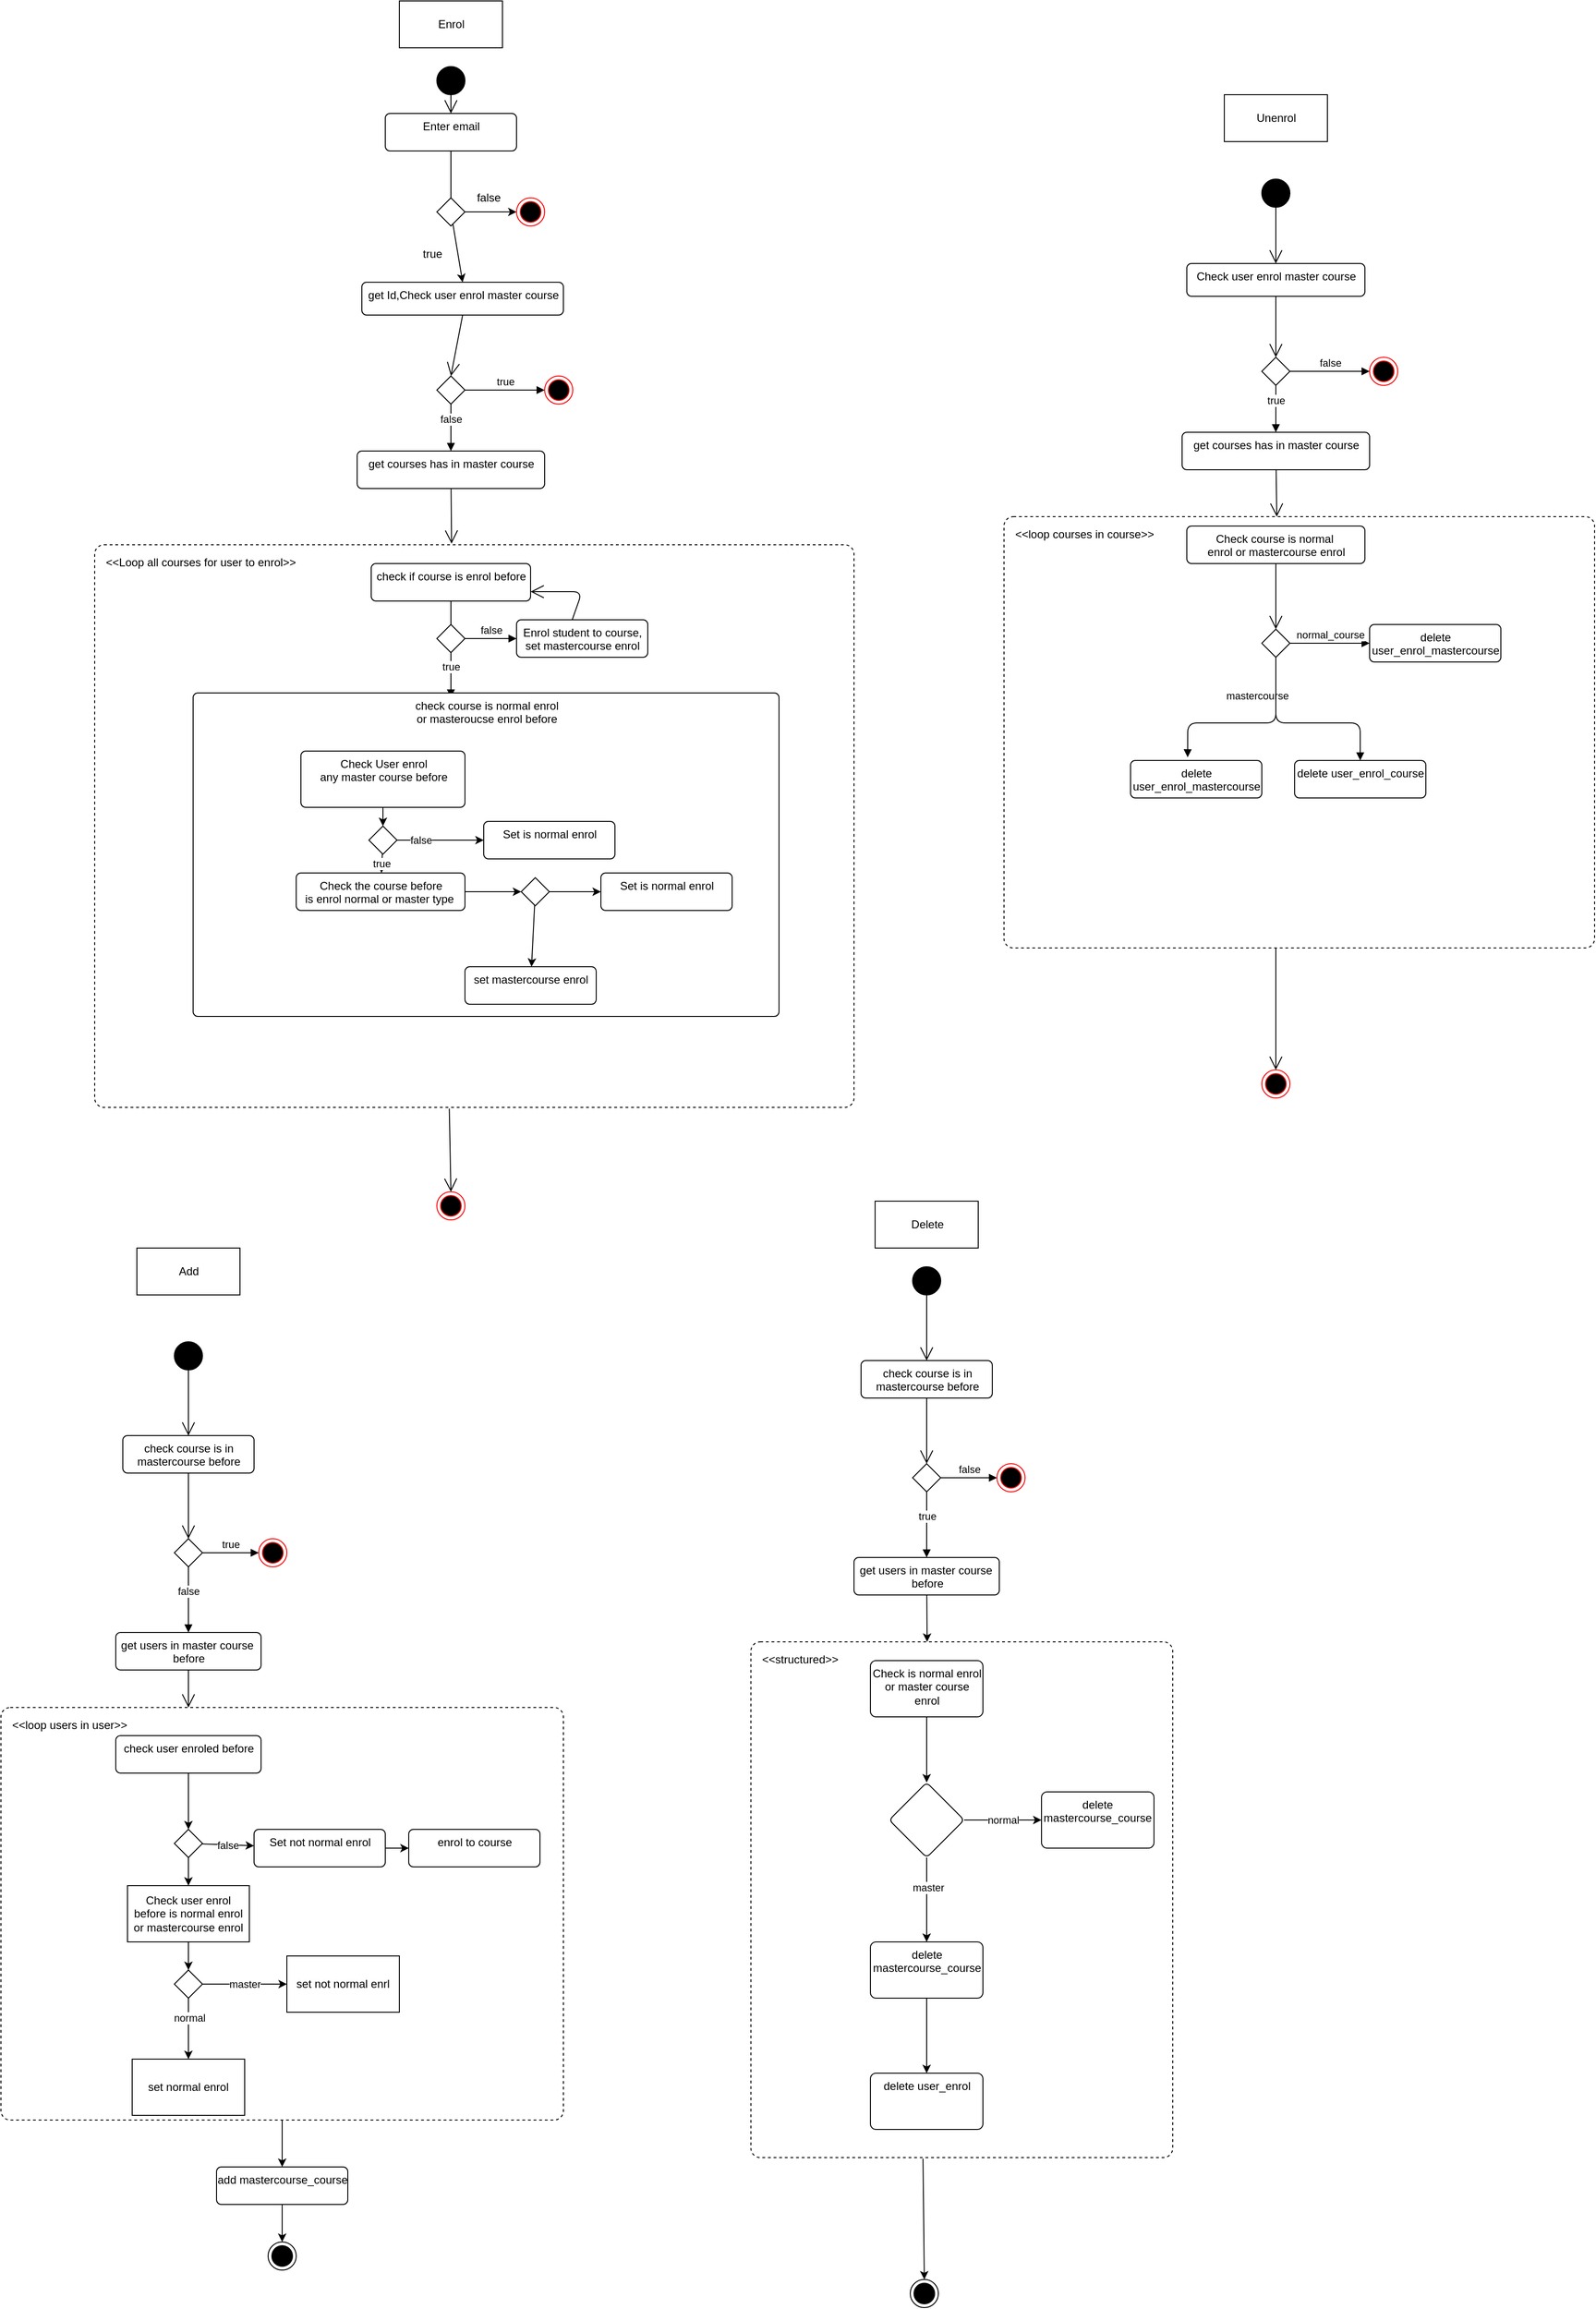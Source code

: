 <mxfile>
    <diagram id="n70AI5eSEe_6gZXPHGjq" name="Page-1">
        <mxGraphModel dx="1903" dy="1787" grid="1" gridSize="10" guides="1" tooltips="1" connect="1" arrows="1" fold="1" page="1" pageScale="1" pageWidth="850" pageHeight="1100" math="0" shadow="0">
            <root>
                <mxCell id="0"/>
                <mxCell id="1" parent="0"/>
                <mxCell id="168" style="edgeStyle=none;html=1;exitX=0.408;exitY=1.002;exitDx=0;exitDy=0;exitPerimeter=0;entryX=0.5;entryY=0;entryDx=0;entryDy=0;" parent="1" source="165" target="169" edge="1">
                    <mxGeometry relative="1" as="geometry">
                        <mxPoint x="860" y="2070" as="targetPoint"/>
                    </mxGeometry>
                </mxCell>
                <mxCell id="165" value="&amp;lt;&amp;lt;structured&amp;gt;&amp;gt;" style="dashed=1;rounded=1;absoluteArcSize=1;arcSize=20;html=1;verticalAlign=top;align=left;spacingTop=5;spacingLeft=10;" parent="1" vertex="1">
                    <mxGeometry x="640" y="1390" width="450" height="550" as="geometry"/>
                </mxCell>
                <mxCell id="161" value="" style="edgeStyle=none;html=1;exitX=0.5;exitY=1;exitDx=0;exitDy=0;entryX=0.5;entryY=0;entryDx=0;entryDy=0;" parent="1" source="131" target="162" edge="1">
                    <mxGeometry relative="1" as="geometry">
                        <mxPoint x="40" y="1890" as="targetPoint"/>
                    </mxGeometry>
                </mxCell>
                <mxCell id="131" value="&amp;lt;&amp;lt;loop users in user&amp;gt;&amp;gt;" style="dashed=1;rounded=1;absoluteArcSize=1;arcSize=20;html=1;verticalAlign=top;align=left;spacingTop=5;spacingLeft=10;" parent="1" vertex="1">
                    <mxGeometry x="-160" y="1460" width="600" height="440" as="geometry"/>
                </mxCell>
                <mxCell id="86" value="&amp;lt;&amp;lt;loop courses in course&amp;gt;&amp;gt;" style="dashed=1;rounded=1;absoluteArcSize=1;arcSize=20;html=1;verticalAlign=top;align=left;spacingTop=5;spacingLeft=10;" parent="1" vertex="1">
                    <mxGeometry x="910" y="190" width="630" height="460" as="geometry"/>
                </mxCell>
                <mxCell id="28" value="&amp;lt;&amp;lt;Loop all courses for user to enrol&amp;gt;&amp;gt;" style="dashed=1;rounded=1;absoluteArcSize=1;arcSize=20;html=1;verticalAlign=top;align=left;spacingTop=5;spacingLeft=10;" parent="1" vertex="1">
                    <mxGeometry x="-60" y="220" width="810" height="600" as="geometry"/>
                </mxCell>
                <mxCell id="2" value="" style="ellipse;fillColor=strokeColor;" parent="1" vertex="1">
                    <mxGeometry x="305" y="-290" width="30" height="30" as="geometry"/>
                </mxCell>
                <mxCell id="3" value="" style="endArrow=open;endFill=1;endSize=12;html=1;exitX=0.5;exitY=1;exitDx=0;exitDy=0;" parent="1" source="2" target="193" edge="1">
                    <mxGeometry width="160" relative="1" as="geometry">
                        <mxPoint x="290" y="240" as="sourcePoint"/>
                        <mxPoint x="320" y="-150" as="targetPoint"/>
                    </mxGeometry>
                </mxCell>
                <mxCell id="4" value="get courses has in master course" style="html=1;align=center;verticalAlign=top;rounded=1;absoluteArcSize=1;arcSize=10;dashed=0;" parent="1" vertex="1">
                    <mxGeometry x="220" y="120" width="200" height="40" as="geometry"/>
                </mxCell>
                <mxCell id="5" value="" style="endArrow=open;endFill=1;endSize=12;html=1;entryX=0.47;entryY=-0.002;entryDx=0;entryDy=0;entryPerimeter=0;" parent="1" source="4" target="28" edge="1">
                    <mxGeometry width="160" relative="1" as="geometry">
                        <mxPoint x="290" y="240" as="sourcePoint"/>
                        <mxPoint x="320" y="220" as="targetPoint"/>
                    </mxGeometry>
                </mxCell>
                <mxCell id="7" value="check if course is enrol before" style="html=1;align=center;verticalAlign=top;rounded=1;absoluteArcSize=1;arcSize=10;dashed=0;" parent="1" vertex="1">
                    <mxGeometry x="235" y="240" width="170" height="40" as="geometry"/>
                </mxCell>
                <mxCell id="11" value="false" style="html=1;verticalAlign=bottom;endArrow=block;exitX=1;exitY=0.5;exitDx=0;exitDy=0;" parent="1" source="9" edge="1" target="12">
                    <mxGeometry width="80" relative="1" as="geometry">
                        <mxPoint x="330" y="240" as="sourcePoint"/>
                        <mxPoint x="400" y="365" as="targetPoint"/>
                    </mxGeometry>
                </mxCell>
                <mxCell id="12" value="Enrol student to course,&lt;br&gt;set mastercourse enrol" style="html=1;align=center;verticalAlign=top;rounded=1;absoluteArcSize=1;arcSize=10;dashed=0;" parent="1" vertex="1">
                    <mxGeometry x="390" y="300" width="140" height="40" as="geometry"/>
                </mxCell>
                <mxCell id="13" value="" style="endArrow=open;endFill=1;endSize=12;html=1;exitX=0.425;exitY=-0.008;exitDx=0;exitDy=0;exitPerimeter=0;entryX=1;entryY=0.75;entryDx=0;entryDy=0;" parent="1" source="12" target="7" edge="1">
                    <mxGeometry width="160" relative="1" as="geometry">
                        <mxPoint x="290" y="240" as="sourcePoint"/>
                        <mxPoint x="460" y="250" as="targetPoint"/>
                        <Array as="points">
                            <mxPoint x="460" y="270"/>
                        </Array>
                    </mxGeometry>
                </mxCell>
                <mxCell id="15" value="true" style="html=1;verticalAlign=bottom;endArrow=block;exitX=0.5;exitY=1;exitDx=0;exitDy=0;entryX=0.44;entryY=0.014;entryDx=0;entryDy=0;entryPerimeter=0;" parent="1" source="9" edge="1" target="16">
                    <mxGeometry width="80" relative="1" as="geometry">
                        <mxPoint x="240" y="310" as="sourcePoint"/>
                        <mxPoint x="320" y="450" as="targetPoint"/>
                    </mxGeometry>
                </mxCell>
                <mxCell id="16" value="check course is normal enrol &lt;br&gt;or masteroucse enrol before" style="html=1;align=center;verticalAlign=top;rounded=1;absoluteArcSize=1;arcSize=10;dashed=0;" parent="1" vertex="1">
                    <mxGeometry x="45" y="378" width="625" height="345" as="geometry"/>
                </mxCell>
                <mxCell id="24" value="" style="endArrow=open;endFill=1;endSize=12;html=1;exitX=0.467;exitY=1.002;exitDx=0;exitDy=0;exitPerimeter=0;entryX=0.5;entryY=0;entryDx=0;entryDy=0;" parent="1" source="28" target="31" edge="1">
                    <mxGeometry width="160" relative="1" as="geometry">
                        <mxPoint x="320" y="750" as="sourcePoint"/>
                        <mxPoint x="318" y="910" as="targetPoint"/>
                    </mxGeometry>
                </mxCell>
                <mxCell id="31" value="" style="ellipse;html=1;shape=endState;fillColor=#000000;strokeColor=#ff0000;" parent="1" vertex="1">
                    <mxGeometry x="305" y="910" width="30" height="30" as="geometry"/>
                </mxCell>
                <mxCell id="32" value="get Id,Check user enrol master course" style="html=1;align=center;verticalAlign=top;rounded=1;absoluteArcSize=1;arcSize=10;dashed=0;" parent="1" vertex="1">
                    <mxGeometry x="225" y="-60" width="215" height="35" as="geometry"/>
                </mxCell>
                <mxCell id="33" value="" style="endArrow=open;endFill=1;endSize=12;html=1;entryX=0.5;entryY=0;entryDx=0;entryDy=0;exitX=0.5;exitY=1;exitDx=0;exitDy=0;" parent="1" source="32" target="36" edge="1">
                    <mxGeometry width="160" relative="1" as="geometry">
                        <mxPoint x="260" y="30" as="sourcePoint"/>
                        <mxPoint x="350" y="20" as="targetPoint"/>
                    </mxGeometry>
                </mxCell>
                <mxCell id="36" value="" style="rhombus;" parent="1" vertex="1">
                    <mxGeometry x="305" y="40" width="30" height="30" as="geometry"/>
                </mxCell>
                <mxCell id="37" value="true" style="html=1;verticalAlign=bottom;endArrow=block;exitX=1;exitY=0.5;exitDx=0;exitDy=0;entryX=0;entryY=0.5;entryDx=0;entryDy=0;" parent="1" source="36" target="38" edge="1">
                    <mxGeometry width="80" relative="1" as="geometry">
                        <mxPoint x="260" y="190" as="sourcePoint"/>
                        <mxPoint x="450" y="30" as="targetPoint"/>
                    </mxGeometry>
                </mxCell>
                <mxCell id="38" value="" style="ellipse;html=1;shape=endState;fillColor=#000000;strokeColor=#ff0000;" parent="1" vertex="1">
                    <mxGeometry x="420" y="40" width="30" height="30" as="geometry"/>
                </mxCell>
                <mxCell id="39" value="false" style="html=1;verticalAlign=bottom;endArrow=block;exitX=0.5;exitY=1;exitDx=0;exitDy=0;entryX=0.5;entryY=0;entryDx=0;entryDy=0;" parent="1" source="36" target="4" edge="1">
                    <mxGeometry width="80" relative="1" as="geometry">
                        <mxPoint x="260" y="190" as="sourcePoint"/>
                        <mxPoint x="340" y="190" as="targetPoint"/>
                    </mxGeometry>
                </mxCell>
                <mxCell id="42" value="Enrol" style="html=1;" parent="1" vertex="1">
                    <mxGeometry x="265" y="-360" width="110" height="50" as="geometry"/>
                </mxCell>
                <mxCell id="47" value="" style="ellipse;fillColor=strokeColor;" parent="1" vertex="1">
                    <mxGeometry x="1185" y="-170" width="30" height="30" as="geometry"/>
                </mxCell>
                <mxCell id="48" value="" style="endArrow=open;endFill=1;endSize=12;html=1;exitX=0.5;exitY=1;exitDx=0;exitDy=0;entryX=0.5;entryY=0;entryDx=0;entryDy=0;" parent="1" source="47" target="69" edge="1">
                    <mxGeometry width="160" relative="1" as="geometry">
                        <mxPoint x="1170" y="220" as="sourcePoint"/>
                        <mxPoint x="1000" y="115" as="targetPoint"/>
                    </mxGeometry>
                </mxCell>
                <mxCell id="49" value="get courses has in master course" style="html=1;align=center;verticalAlign=top;rounded=1;absoluteArcSize=1;arcSize=10;dashed=0;" parent="1" vertex="1">
                    <mxGeometry x="1100" y="100" width="200" height="40" as="geometry"/>
                </mxCell>
                <mxCell id="50" value="" style="endArrow=open;endFill=1;endSize=12;html=1;" parent="1" source="49" edge="1">
                    <mxGeometry width="160" relative="1" as="geometry">
                        <mxPoint x="1170" y="220" as="sourcePoint"/>
                        <mxPoint x="1201" y="190" as="targetPoint"/>
                    </mxGeometry>
                </mxCell>
                <mxCell id="65" value="" style="endArrow=open;endFill=1;endSize=12;html=1;entryX=0.5;entryY=0;entryDx=0;entryDy=0;" parent="1" target="68" edge="1">
                    <mxGeometry width="160" relative="1" as="geometry">
                        <mxPoint x="1200" y="650" as="sourcePoint"/>
                        <mxPoint x="1198" y="633.8" as="targetPoint"/>
                    </mxGeometry>
                </mxCell>
                <mxCell id="68" value="" style="ellipse;html=1;shape=endState;fillColor=#000000;strokeColor=#ff0000;" parent="1" vertex="1">
                    <mxGeometry x="1185" y="780" width="30" height="30" as="geometry"/>
                </mxCell>
                <mxCell id="69" value="Check user enrol master course" style="html=1;align=center;verticalAlign=top;rounded=1;absoluteArcSize=1;arcSize=10;dashed=0;" parent="1" vertex="1">
                    <mxGeometry x="1105" y="-80" width="190" height="35" as="geometry"/>
                </mxCell>
                <mxCell id="70" value="" style="endArrow=open;endFill=1;endSize=12;html=1;entryX=0.5;entryY=0;entryDx=0;entryDy=0;exitX=0.5;exitY=1;exitDx=0;exitDy=0;" parent="1" source="69" target="71" edge="1">
                    <mxGeometry width="160" relative="1" as="geometry">
                        <mxPoint x="1140" y="10" as="sourcePoint"/>
                        <mxPoint x="1230" as="targetPoint"/>
                    </mxGeometry>
                </mxCell>
                <mxCell id="71" value="" style="rhombus;" parent="1" vertex="1">
                    <mxGeometry x="1185" y="20" width="30" height="30" as="geometry"/>
                </mxCell>
                <mxCell id="72" value="false" style="html=1;verticalAlign=bottom;endArrow=block;exitX=1;exitY=0.5;exitDx=0;exitDy=0;entryX=0;entryY=0.5;entryDx=0;entryDy=0;" parent="1" source="71" target="73" edge="1">
                    <mxGeometry width="80" relative="1" as="geometry">
                        <mxPoint x="1140" y="170" as="sourcePoint"/>
                        <mxPoint x="1330" y="10" as="targetPoint"/>
                    </mxGeometry>
                </mxCell>
                <mxCell id="73" value="" style="ellipse;html=1;shape=endState;fillColor=#000000;strokeColor=#ff0000;" parent="1" vertex="1">
                    <mxGeometry x="1300" y="20" width="30" height="30" as="geometry"/>
                </mxCell>
                <mxCell id="74" value="true" style="html=1;verticalAlign=bottom;endArrow=block;exitX=0.5;exitY=1;exitDx=0;exitDy=0;entryX=0.5;entryY=0;entryDx=0;entryDy=0;" parent="1" source="71" target="49" edge="1">
                    <mxGeometry width="80" relative="1" as="geometry">
                        <mxPoint x="1140" y="170" as="sourcePoint"/>
                        <mxPoint x="1200" y="80" as="targetPoint"/>
                    </mxGeometry>
                </mxCell>
                <mxCell id="75" value="Unenrol" style="html=1;" parent="1" vertex="1">
                    <mxGeometry x="1145" y="-260" width="110" height="50" as="geometry"/>
                </mxCell>
                <mxCell id="76" value="Check course is normal&amp;nbsp;&lt;br&gt;enrol or mastercourse enrol" style="html=1;align=center;verticalAlign=top;rounded=1;absoluteArcSize=1;arcSize=10;dashed=0;" parent="1" vertex="1">
                    <mxGeometry x="1105" y="200" width="190" height="40" as="geometry"/>
                </mxCell>
                <mxCell id="77" value="" style="rhombus;" parent="1" vertex="1">
                    <mxGeometry x="1185" y="310" width="30" height="30" as="geometry"/>
                </mxCell>
                <mxCell id="78" value="" style="endArrow=open;endFill=1;endSize=12;html=1;exitX=0.5;exitY=1;exitDx=0;exitDy=0;entryX=0.5;entryY=0;entryDx=0;entryDy=0;" parent="1" source="76" target="77" edge="1">
                    <mxGeometry width="160" relative="1" as="geometry">
                        <mxPoint x="1090" y="280" as="sourcePoint"/>
                        <mxPoint x="1250" y="280" as="targetPoint"/>
                    </mxGeometry>
                </mxCell>
                <mxCell id="79" value="normal_course" style="html=1;verticalAlign=bottom;endArrow=block;exitX=1;exitY=0.5;exitDx=0;exitDy=0;" parent="1" source="77" edge="1">
                    <mxGeometry width="80" relative="1" as="geometry">
                        <mxPoint x="1130" y="280" as="sourcePoint"/>
                        <mxPoint x="1300" y="325" as="targetPoint"/>
                    </mxGeometry>
                </mxCell>
                <mxCell id="80" value="mastercourse" style="html=1;verticalAlign=bottom;endArrow=block;exitX=0.5;exitY=1;exitDx=0;exitDy=0;entryX=0.435;entryY=-0.083;entryDx=0;entryDy=0;entryPerimeter=0;" parent="1" source="77" target="81" edge="1">
                    <mxGeometry x="-0.103" y="-20" width="80" relative="1" as="geometry">
                        <mxPoint x="1130" y="280" as="sourcePoint"/>
                        <mxPoint x="1090" y="410" as="targetPoint"/>
                        <Array as="points">
                            <mxPoint x="1200" y="410"/>
                            <mxPoint x="1106" y="410"/>
                        </Array>
                        <mxPoint as="offset"/>
                    </mxGeometry>
                </mxCell>
                <mxCell id="81" value="delete &lt;br&gt;user_enrol_mastercourse" style="html=1;align=center;verticalAlign=top;rounded=1;absoluteArcSize=1;arcSize=10;dashed=0;" parent="1" vertex="1">
                    <mxGeometry x="1045" y="450" width="140" height="40" as="geometry"/>
                </mxCell>
                <mxCell id="82" value="delete &lt;br&gt;user_enrol_mastercourse" style="html=1;align=center;verticalAlign=top;rounded=1;absoluteArcSize=1;arcSize=10;dashed=0;" parent="1" vertex="1">
                    <mxGeometry x="1300" y="305" width="140" height="40" as="geometry"/>
                </mxCell>
                <mxCell id="83" value="delete user_enrol_course" style="html=1;align=center;verticalAlign=top;rounded=1;absoluteArcSize=1;arcSize=10;dashed=0;" parent="1" vertex="1">
                    <mxGeometry x="1220" y="450" width="140" height="40" as="geometry"/>
                </mxCell>
                <mxCell id="85" value="" style="html=1;verticalAlign=bottom;endArrow=block;entryX=0.5;entryY=0;entryDx=0;entryDy=0;" parent="1" target="83" edge="1">
                    <mxGeometry x="-0.103" y="-20" width="80" relative="1" as="geometry">
                        <mxPoint x="1200" y="340" as="sourcePoint"/>
                        <mxPoint x="1115.9" y="456.68" as="targetPoint"/>
                        <Array as="points">
                            <mxPoint x="1200" y="410"/>
                            <mxPoint x="1290" y="410"/>
                        </Array>
                        <mxPoint as="offset"/>
                    </mxGeometry>
                </mxCell>
                <mxCell id="92" value="" style="ellipse;fillColor=strokeColor;" parent="1" vertex="1">
                    <mxGeometry x="25" y="1070" width="30" height="30" as="geometry"/>
                </mxCell>
                <mxCell id="94" value="" style="endArrow=open;endFill=1;endSize=12;html=1;exitX=0.5;exitY=1;exitDx=0;exitDy=0;" parent="1" source="92" edge="1">
                    <mxGeometry width="160" relative="1" as="geometry">
                        <mxPoint x="215" y="1180" as="sourcePoint"/>
                        <mxPoint x="40" y="1170" as="targetPoint"/>
                    </mxGeometry>
                </mxCell>
                <mxCell id="95" value="check course is in &lt;br&gt;mastercourse before" style="html=1;align=center;verticalAlign=top;rounded=1;absoluteArcSize=1;arcSize=10;dashed=0;" parent="1" vertex="1">
                    <mxGeometry x="-30" y="1170" width="140" height="40" as="geometry"/>
                </mxCell>
                <mxCell id="96" value="" style="endArrow=open;endFill=1;endSize=12;html=1;exitX=0.5;exitY=1;exitDx=0;exitDy=0;" parent="1" source="95" edge="1">
                    <mxGeometry width="160" relative="1" as="geometry">
                        <mxPoint x="215" y="1180" as="sourcePoint"/>
                        <mxPoint x="40" y="1280" as="targetPoint"/>
                    </mxGeometry>
                </mxCell>
                <mxCell id="97" value="" style="rhombus;" parent="1" vertex="1">
                    <mxGeometry x="25" y="1280" width="30" height="30" as="geometry"/>
                </mxCell>
                <mxCell id="98" value="true" style="html=1;verticalAlign=bottom;endArrow=block;exitX=1;exitY=0.5;exitDx=0;exitDy=0;" parent="1" source="97" edge="1">
                    <mxGeometry width="80" relative="1" as="geometry">
                        <mxPoint x="115" y="1240" as="sourcePoint"/>
                        <mxPoint x="115" y="1295" as="targetPoint"/>
                    </mxGeometry>
                </mxCell>
                <mxCell id="99" value="" style="ellipse;html=1;shape=endState;fillColor=#000000;strokeColor=#ff0000;" parent="1" vertex="1">
                    <mxGeometry x="115" y="1280" width="30" height="30" as="geometry"/>
                </mxCell>
                <mxCell id="100" value="false" style="html=1;verticalAlign=bottom;endArrow=block;exitX=0.5;exitY=1;exitDx=0;exitDy=0;" parent="1" source="97" edge="1">
                    <mxGeometry width="80" relative="1" as="geometry">
                        <mxPoint x="115" y="1240" as="sourcePoint"/>
                        <mxPoint x="40" y="1380" as="targetPoint"/>
                    </mxGeometry>
                </mxCell>
                <mxCell id="101" value="get users in master course&amp;nbsp;&lt;br&gt;before" style="html=1;align=center;verticalAlign=top;rounded=1;absoluteArcSize=1;arcSize=10;dashed=0;" parent="1" vertex="1">
                    <mxGeometry x="-37.5" y="1380" width="155" height="40" as="geometry"/>
                </mxCell>
                <mxCell id="102" value="" style="endArrow=open;endFill=1;endSize=12;html=1;exitX=0.5;exitY=1;exitDx=0;exitDy=0;" parent="1" source="101" edge="1">
                    <mxGeometry width="160" relative="1" as="geometry">
                        <mxPoint x="75" y="1390" as="sourcePoint"/>
                        <mxPoint x="40" y="1460" as="targetPoint"/>
                    </mxGeometry>
                </mxCell>
                <mxCell id="118" style="edgeStyle=none;html=1;entryX=0.5;entryY=0;entryDx=0;entryDy=0;" parent="1" source="114" target="115" edge="1">
                    <mxGeometry relative="1" as="geometry"/>
                </mxCell>
                <mxCell id="114" value="check user enroled before" style="html=1;align=center;verticalAlign=top;rounded=1;absoluteArcSize=1;arcSize=10;dashed=0;" parent="1" vertex="1">
                    <mxGeometry x="-37.5" y="1490" width="155" height="40" as="geometry"/>
                </mxCell>
                <mxCell id="122" value="false" style="edgeStyle=none;html=1;" parent="1" source="115" target="124" edge="1">
                    <mxGeometry relative="1" as="geometry">
                        <mxPoint x="40" y="1680" as="targetPoint"/>
                    </mxGeometry>
                </mxCell>
                <mxCell id="178" value="" style="edgeStyle=none;html=1;" parent="1" source="115" target="177" edge="1">
                    <mxGeometry relative="1" as="geometry"/>
                </mxCell>
                <mxCell id="115" value="" style="rhombus;" parent="1" vertex="1">
                    <mxGeometry x="25" y="1590" width="30" height="30" as="geometry"/>
                </mxCell>
                <mxCell id="129" style="edgeStyle=none;html=1;entryX=0;entryY=0.5;entryDx=0;entryDy=0;exitX=1;exitY=0.5;exitDx=0;exitDy=0;" parent="1" source="124" target="127" edge="1">
                    <mxGeometry relative="1" as="geometry"/>
                </mxCell>
                <mxCell id="124" value="Set not normal enrol" style="html=1;align=center;verticalAlign=top;rounded=1;absoluteArcSize=1;arcSize=10;dashed=0;" parent="1" vertex="1">
                    <mxGeometry x="110" y="1590" width="140" height="40" as="geometry"/>
                </mxCell>
                <mxCell id="127" value="enrol to course" style="html=1;align=center;verticalAlign=top;rounded=1;absoluteArcSize=1;arcSize=10;dashed=0;" parent="1" vertex="1">
                    <mxGeometry x="275" y="1590" width="140" height="40" as="geometry"/>
                </mxCell>
                <mxCell id="133" value="" style="ellipse;fillColor=strokeColor;" parent="1" vertex="1">
                    <mxGeometry x="812.5" y="990" width="30" height="30" as="geometry"/>
                </mxCell>
                <mxCell id="134" value="" style="endArrow=open;endFill=1;endSize=12;html=1;exitX=0.5;exitY=1;exitDx=0;exitDy=0;" parent="1" source="133" edge="1">
                    <mxGeometry width="160" relative="1" as="geometry">
                        <mxPoint x="1002.5" y="1100" as="sourcePoint"/>
                        <mxPoint x="827.5" y="1090" as="targetPoint"/>
                    </mxGeometry>
                </mxCell>
                <mxCell id="135" value="check course is in &lt;br&gt;mastercourse before" style="html=1;align=center;verticalAlign=top;rounded=1;absoluteArcSize=1;arcSize=10;dashed=0;" parent="1" vertex="1">
                    <mxGeometry x="757.5" y="1090" width="140" height="40" as="geometry"/>
                </mxCell>
                <mxCell id="136" value="" style="endArrow=open;endFill=1;endSize=12;html=1;exitX=0.5;exitY=1;exitDx=0;exitDy=0;" parent="1" source="135" edge="1">
                    <mxGeometry width="160" relative="1" as="geometry">
                        <mxPoint x="1002.5" y="1100" as="sourcePoint"/>
                        <mxPoint x="827.5" y="1200" as="targetPoint"/>
                    </mxGeometry>
                </mxCell>
                <mxCell id="137" value="" style="rhombus;" parent="1" vertex="1">
                    <mxGeometry x="812.5" y="1200" width="30" height="30" as="geometry"/>
                </mxCell>
                <mxCell id="138" value="false" style="html=1;verticalAlign=bottom;endArrow=block;exitX=1;exitY=0.5;exitDx=0;exitDy=0;" parent="1" source="137" edge="1">
                    <mxGeometry width="80" relative="1" as="geometry">
                        <mxPoint x="902.5" y="1160" as="sourcePoint"/>
                        <mxPoint x="902.5" y="1215" as="targetPoint"/>
                    </mxGeometry>
                </mxCell>
                <mxCell id="139" value="" style="ellipse;html=1;shape=endState;fillColor=#000000;strokeColor=#ff0000;" parent="1" vertex="1">
                    <mxGeometry x="902.5" y="1200" width="30" height="30" as="geometry"/>
                </mxCell>
                <mxCell id="140" value="true" style="html=1;verticalAlign=bottom;endArrow=block;exitX=0.5;exitY=1;exitDx=0;exitDy=0;" parent="1" source="137" edge="1">
                    <mxGeometry width="80" relative="1" as="geometry">
                        <mxPoint x="902.5" y="1160" as="sourcePoint"/>
                        <mxPoint x="827.5" y="1300" as="targetPoint"/>
                    </mxGeometry>
                </mxCell>
                <mxCell id="144" value="" style="edgeStyle=none;html=1;" parent="1" source="141" edge="1">
                    <mxGeometry relative="1" as="geometry">
                        <mxPoint x="828" y="1390" as="targetPoint"/>
                    </mxGeometry>
                </mxCell>
                <mxCell id="141" value="get users in master course&amp;nbsp;&lt;br&gt;before" style="html=1;align=center;verticalAlign=top;rounded=1;absoluteArcSize=1;arcSize=10;dashed=0;" parent="1" vertex="1">
                    <mxGeometry x="750" y="1300" width="155" height="40" as="geometry"/>
                </mxCell>
                <mxCell id="146" value="" style="edgeStyle=none;html=1;" parent="1" source="143" target="145" edge="1">
                    <mxGeometry relative="1" as="geometry"/>
                </mxCell>
                <mxCell id="143" value="Check is normal enrol or master course enrol" style="whiteSpace=wrap;html=1;verticalAlign=top;fillColor=rgb(255, 255, 255);rounded=1;arcSize=10;dashed=0;" parent="1" vertex="1">
                    <mxGeometry x="767.5" y="1410" width="120" height="60" as="geometry"/>
                </mxCell>
                <mxCell id="148" value="normal" style="edgeStyle=none;html=1;" parent="1" source="145" target="147" edge="1">
                    <mxGeometry relative="1" as="geometry"/>
                </mxCell>
                <mxCell id="150" value="" style="edgeStyle=none;html=1;" parent="1" source="145" target="149" edge="1">
                    <mxGeometry relative="1" as="geometry"/>
                </mxCell>
                <mxCell id="152" value="master" style="edgeLabel;html=1;align=center;verticalAlign=middle;resizable=0;points=[];" parent="150" vertex="1" connectable="0">
                    <mxGeometry x="-0.284" y="1" relative="1" as="geometry">
                        <mxPoint as="offset"/>
                    </mxGeometry>
                </mxCell>
                <mxCell id="145" value="" style="rhombus;whiteSpace=wrap;html=1;verticalAlign=top;fillColor=rgb(255, 255, 255);rounded=1;arcSize=10;dashed=0;" parent="1" vertex="1">
                    <mxGeometry x="787.5" y="1540" width="80" height="80" as="geometry"/>
                </mxCell>
                <mxCell id="147" value="delete mastercourse_course" style="whiteSpace=wrap;html=1;verticalAlign=top;fillColor=rgb(255, 255, 255);rounded=1;arcSize=10;dashed=0;" parent="1" vertex="1">
                    <mxGeometry x="950" y="1550" width="120" height="60" as="geometry"/>
                </mxCell>
                <mxCell id="155" value="" style="edgeStyle=none;html=1;" parent="1" source="149" target="154" edge="1">
                    <mxGeometry relative="1" as="geometry"/>
                </mxCell>
                <mxCell id="149" value="delete mastercourse_course" style="whiteSpace=wrap;html=1;verticalAlign=top;fillColor=rgb(255, 255, 255);rounded=1;arcSize=10;dashed=0;" parent="1" vertex="1">
                    <mxGeometry x="767.5" y="1710" width="120" height="60" as="geometry"/>
                </mxCell>
                <mxCell id="154" value="delete user_enrol" style="whiteSpace=wrap;html=1;verticalAlign=top;fillColor=rgb(255, 255, 255);rounded=1;arcSize=10;dashed=0;" parent="1" vertex="1">
                    <mxGeometry x="767.5" y="1850" width="120" height="60" as="geometry"/>
                </mxCell>
                <mxCell id="163" style="edgeStyle=none;html=1;entryX=0.5;entryY=0;entryDx=0;entryDy=0;" parent="1" source="162" target="164" edge="1">
                    <mxGeometry relative="1" as="geometry">
                        <mxPoint x="40" y="1990" as="targetPoint"/>
                    </mxGeometry>
                </mxCell>
                <mxCell id="162" value="add mastercourse_course" style="html=1;align=center;verticalAlign=top;rounded=1;absoluteArcSize=1;arcSize=10;dashed=0;" parent="1" vertex="1">
                    <mxGeometry x="70" y="1950" width="140" height="40" as="geometry"/>
                </mxCell>
                <mxCell id="164" value="" style="ellipse;html=1;shape=endState;fillColor=strokeColor;" parent="1" vertex="1">
                    <mxGeometry x="125" y="2030" width="30" height="30" as="geometry"/>
                </mxCell>
                <mxCell id="169" value="" style="ellipse;html=1;shape=endState;fillColor=strokeColor;" parent="1" vertex="1">
                    <mxGeometry x="810" y="2070" width="30" height="30" as="geometry"/>
                </mxCell>
                <mxCell id="171" value="Add" style="html=1;" parent="1" vertex="1">
                    <mxGeometry x="-15" y="970" width="110" height="50" as="geometry"/>
                </mxCell>
                <mxCell id="172" value="Delete" style="html=1;" parent="1" vertex="1">
                    <mxGeometry x="772.5" y="920" width="110" height="50" as="geometry"/>
                </mxCell>
                <mxCell id="180" value="" style="edgeStyle=none;html=1;" parent="1" source="177" target="179" edge="1">
                    <mxGeometry relative="1" as="geometry"/>
                </mxCell>
                <mxCell id="177" value="Check user enrol before is normal enrol or mastercourse enrol" style="whiteSpace=wrap;html=1;fillColor=rgb(255, 255, 255);" parent="1" vertex="1">
                    <mxGeometry x="-25" y="1650" width="130" height="60" as="geometry"/>
                </mxCell>
                <mxCell id="187" value="master" style="edgeStyle=none;html=1;" parent="1" source="179" target="186" edge="1">
                    <mxGeometry relative="1" as="geometry"/>
                </mxCell>
                <mxCell id="189" value="" style="edgeStyle=none;html=1;" parent="1" source="179" target="188" edge="1">
                    <mxGeometry relative="1" as="geometry"/>
                </mxCell>
                <mxCell id="192" value="normal" style="edgeLabel;html=1;align=center;verticalAlign=middle;resizable=0;points=[];" parent="189" vertex="1" connectable="0">
                    <mxGeometry x="-0.35" y="1" relative="1" as="geometry">
                        <mxPoint as="offset"/>
                    </mxGeometry>
                </mxCell>
                <mxCell id="179" value="" style="rhombus;whiteSpace=wrap;html=1;fillColor=rgb(255, 255, 255);" parent="1" vertex="1">
                    <mxGeometry x="25" y="1740" width="30" height="30" as="geometry"/>
                </mxCell>
                <mxCell id="186" value="set not normal enrl" style="whiteSpace=wrap;html=1;fillColor=rgb(255, 255, 255);" parent="1" vertex="1">
                    <mxGeometry x="145" y="1725" width="120" height="60" as="geometry"/>
                </mxCell>
                <mxCell id="188" value="set normal enrol" style="whiteSpace=wrap;html=1;fillColor=rgb(255, 255, 255);" parent="1" vertex="1">
                    <mxGeometry x="-20" y="1835" width="120" height="60" as="geometry"/>
                </mxCell>
                <mxCell id="194" style="edgeStyle=none;html=1;startArrow=none;entryX=0.5;entryY=0;entryDx=0;entryDy=0;" edge="1" parent="1" source="195" target="32">
                    <mxGeometry relative="1" as="geometry">
                        <mxPoint x="320" y="-110" as="targetPoint"/>
                    </mxGeometry>
                </mxCell>
                <mxCell id="193" value="Enter email" style="html=1;align=center;verticalAlign=top;rounded=1;absoluteArcSize=1;arcSize=10;dashed=0;" vertex="1" parent="1">
                    <mxGeometry x="250" y="-240" width="140" height="40" as="geometry"/>
                </mxCell>
                <mxCell id="196" style="edgeStyle=none;html=1;entryX=0;entryY=0.5;entryDx=0;entryDy=0;" edge="1" parent="1" source="195" target="197">
                    <mxGeometry relative="1" as="geometry">
                        <mxPoint x="390" y="-95" as="targetPoint"/>
                    </mxGeometry>
                </mxCell>
                <mxCell id="197" value="" style="ellipse;html=1;shape=endState;fillColor=#000000;strokeColor=#ff0000;" vertex="1" parent="1">
                    <mxGeometry x="390" y="-150" width="30" height="30" as="geometry"/>
                </mxCell>
                <mxCell id="201" value="" style="edgeStyle=none;html=1;endArrow=none;" edge="1" parent="1" source="193" target="195">
                    <mxGeometry relative="1" as="geometry">
                        <mxPoint x="320" y="-110" as="targetPoint"/>
                        <mxPoint x="320" y="-200" as="sourcePoint"/>
                    </mxGeometry>
                </mxCell>
                <mxCell id="195" value="" style="rhombus;" vertex="1" parent="1">
                    <mxGeometry x="305" y="-150" width="30" height="30" as="geometry"/>
                </mxCell>
                <mxCell id="202" value="false" style="text;html=1;align=center;verticalAlign=middle;resizable=0;points=[];autosize=1;strokeColor=none;fillColor=none;" vertex="1" parent="1">
                    <mxGeometry x="335" y="-165" width="50" height="30" as="geometry"/>
                </mxCell>
                <mxCell id="203" value="true" style="text;html=1;align=center;verticalAlign=middle;resizable=0;points=[];autosize=1;strokeColor=none;fillColor=none;" vertex="1" parent="1">
                    <mxGeometry x="280" y="-105" width="40" height="30" as="geometry"/>
                </mxCell>
                <mxCell id="207" style="edgeStyle=none;html=1;" edge="1" parent="1" source="205" target="206">
                    <mxGeometry relative="1" as="geometry"/>
                </mxCell>
                <mxCell id="205" value="Check User enrol &lt;br&gt;any master course before" style="html=1;align=center;verticalAlign=top;rounded=1;absoluteArcSize=1;arcSize=10;dashed=0;" vertex="1" parent="1">
                    <mxGeometry x="160" y="440" width="175" height="60" as="geometry"/>
                </mxCell>
                <mxCell id="211" style="edgeStyle=none;html=1;entryX=0;entryY=0.5;entryDx=0;entryDy=0;" edge="1" parent="1" source="206" target="210">
                    <mxGeometry relative="1" as="geometry"/>
                </mxCell>
                <mxCell id="212" value="false" style="edgeLabel;html=1;align=center;verticalAlign=middle;resizable=0;points=[];" vertex="1" connectable="0" parent="211">
                    <mxGeometry x="-0.448" relative="1" as="geometry">
                        <mxPoint as="offset"/>
                    </mxGeometry>
                </mxCell>
                <mxCell id="218" value="true" style="edgeStyle=none;html=1;" edge="1" parent="1" source="206" target="214">
                    <mxGeometry relative="1" as="geometry"/>
                </mxCell>
                <mxCell id="206" value="" style="rhombus;" vertex="1" parent="1">
                    <mxGeometry x="232.5" y="520" width="30" height="30" as="geometry"/>
                </mxCell>
                <mxCell id="210" value="Set is normal enrol" style="html=1;align=center;verticalAlign=top;rounded=1;absoluteArcSize=1;arcSize=10;dashed=0;" vertex="1" parent="1">
                    <mxGeometry x="355" y="515" width="140" height="40" as="geometry"/>
                </mxCell>
                <mxCell id="220" style="edgeStyle=none;html=1;entryX=0;entryY=0.5;entryDx=0;entryDy=0;" edge="1" parent="1" source="214" target="219">
                    <mxGeometry relative="1" as="geometry"/>
                </mxCell>
                <mxCell id="214" value="Check the course before &lt;br&gt;is enrol normal or master type&amp;nbsp;" style="html=1;align=center;verticalAlign=top;rounded=1;absoluteArcSize=1;arcSize=10;dashed=0;" vertex="1" parent="1">
                    <mxGeometry x="155" y="570" width="180" height="40" as="geometry"/>
                </mxCell>
                <mxCell id="215" value="" style="endArrow=none;endFill=1;endSize=12;html=1;exitX=0.5;exitY=1;exitDx=0;exitDy=0;" edge="1" parent="1" source="7" target="9">
                    <mxGeometry width="160" relative="1" as="geometry">
                        <mxPoint x="320.0" y="280" as="sourcePoint"/>
                        <mxPoint x="320.0" y="350" as="targetPoint"/>
                    </mxGeometry>
                </mxCell>
                <mxCell id="9" value="" style="rhombus;" parent="1" vertex="1">
                    <mxGeometry x="305" y="305" width="30" height="30" as="geometry"/>
                </mxCell>
                <mxCell id="224" style="edgeStyle=none;html=1;" edge="1" parent="1" source="219" target="223">
                    <mxGeometry relative="1" as="geometry"/>
                </mxCell>
                <mxCell id="227" style="edgeStyle=none;html=1;" edge="1" parent="1" source="219" target="225">
                    <mxGeometry relative="1" as="geometry"/>
                </mxCell>
                <mxCell id="219" value="" style="rhombus;" vertex="1" parent="1">
                    <mxGeometry x="395" y="575" width="30" height="30" as="geometry"/>
                </mxCell>
                <mxCell id="223" value="Set is normal enrol" style="html=1;align=center;verticalAlign=top;rounded=1;absoluteArcSize=1;arcSize=10;dashed=0;" vertex="1" parent="1">
                    <mxGeometry x="480" y="570" width="140" height="40" as="geometry"/>
                </mxCell>
                <mxCell id="225" value="set mastercourse enrol" style="html=1;align=center;verticalAlign=top;rounded=1;absoluteArcSize=1;arcSize=10;dashed=0;" vertex="1" parent="1">
                    <mxGeometry x="335" y="670" width="140" height="40" as="geometry"/>
                </mxCell>
            </root>
        </mxGraphModel>
    </diagram>
</mxfile>